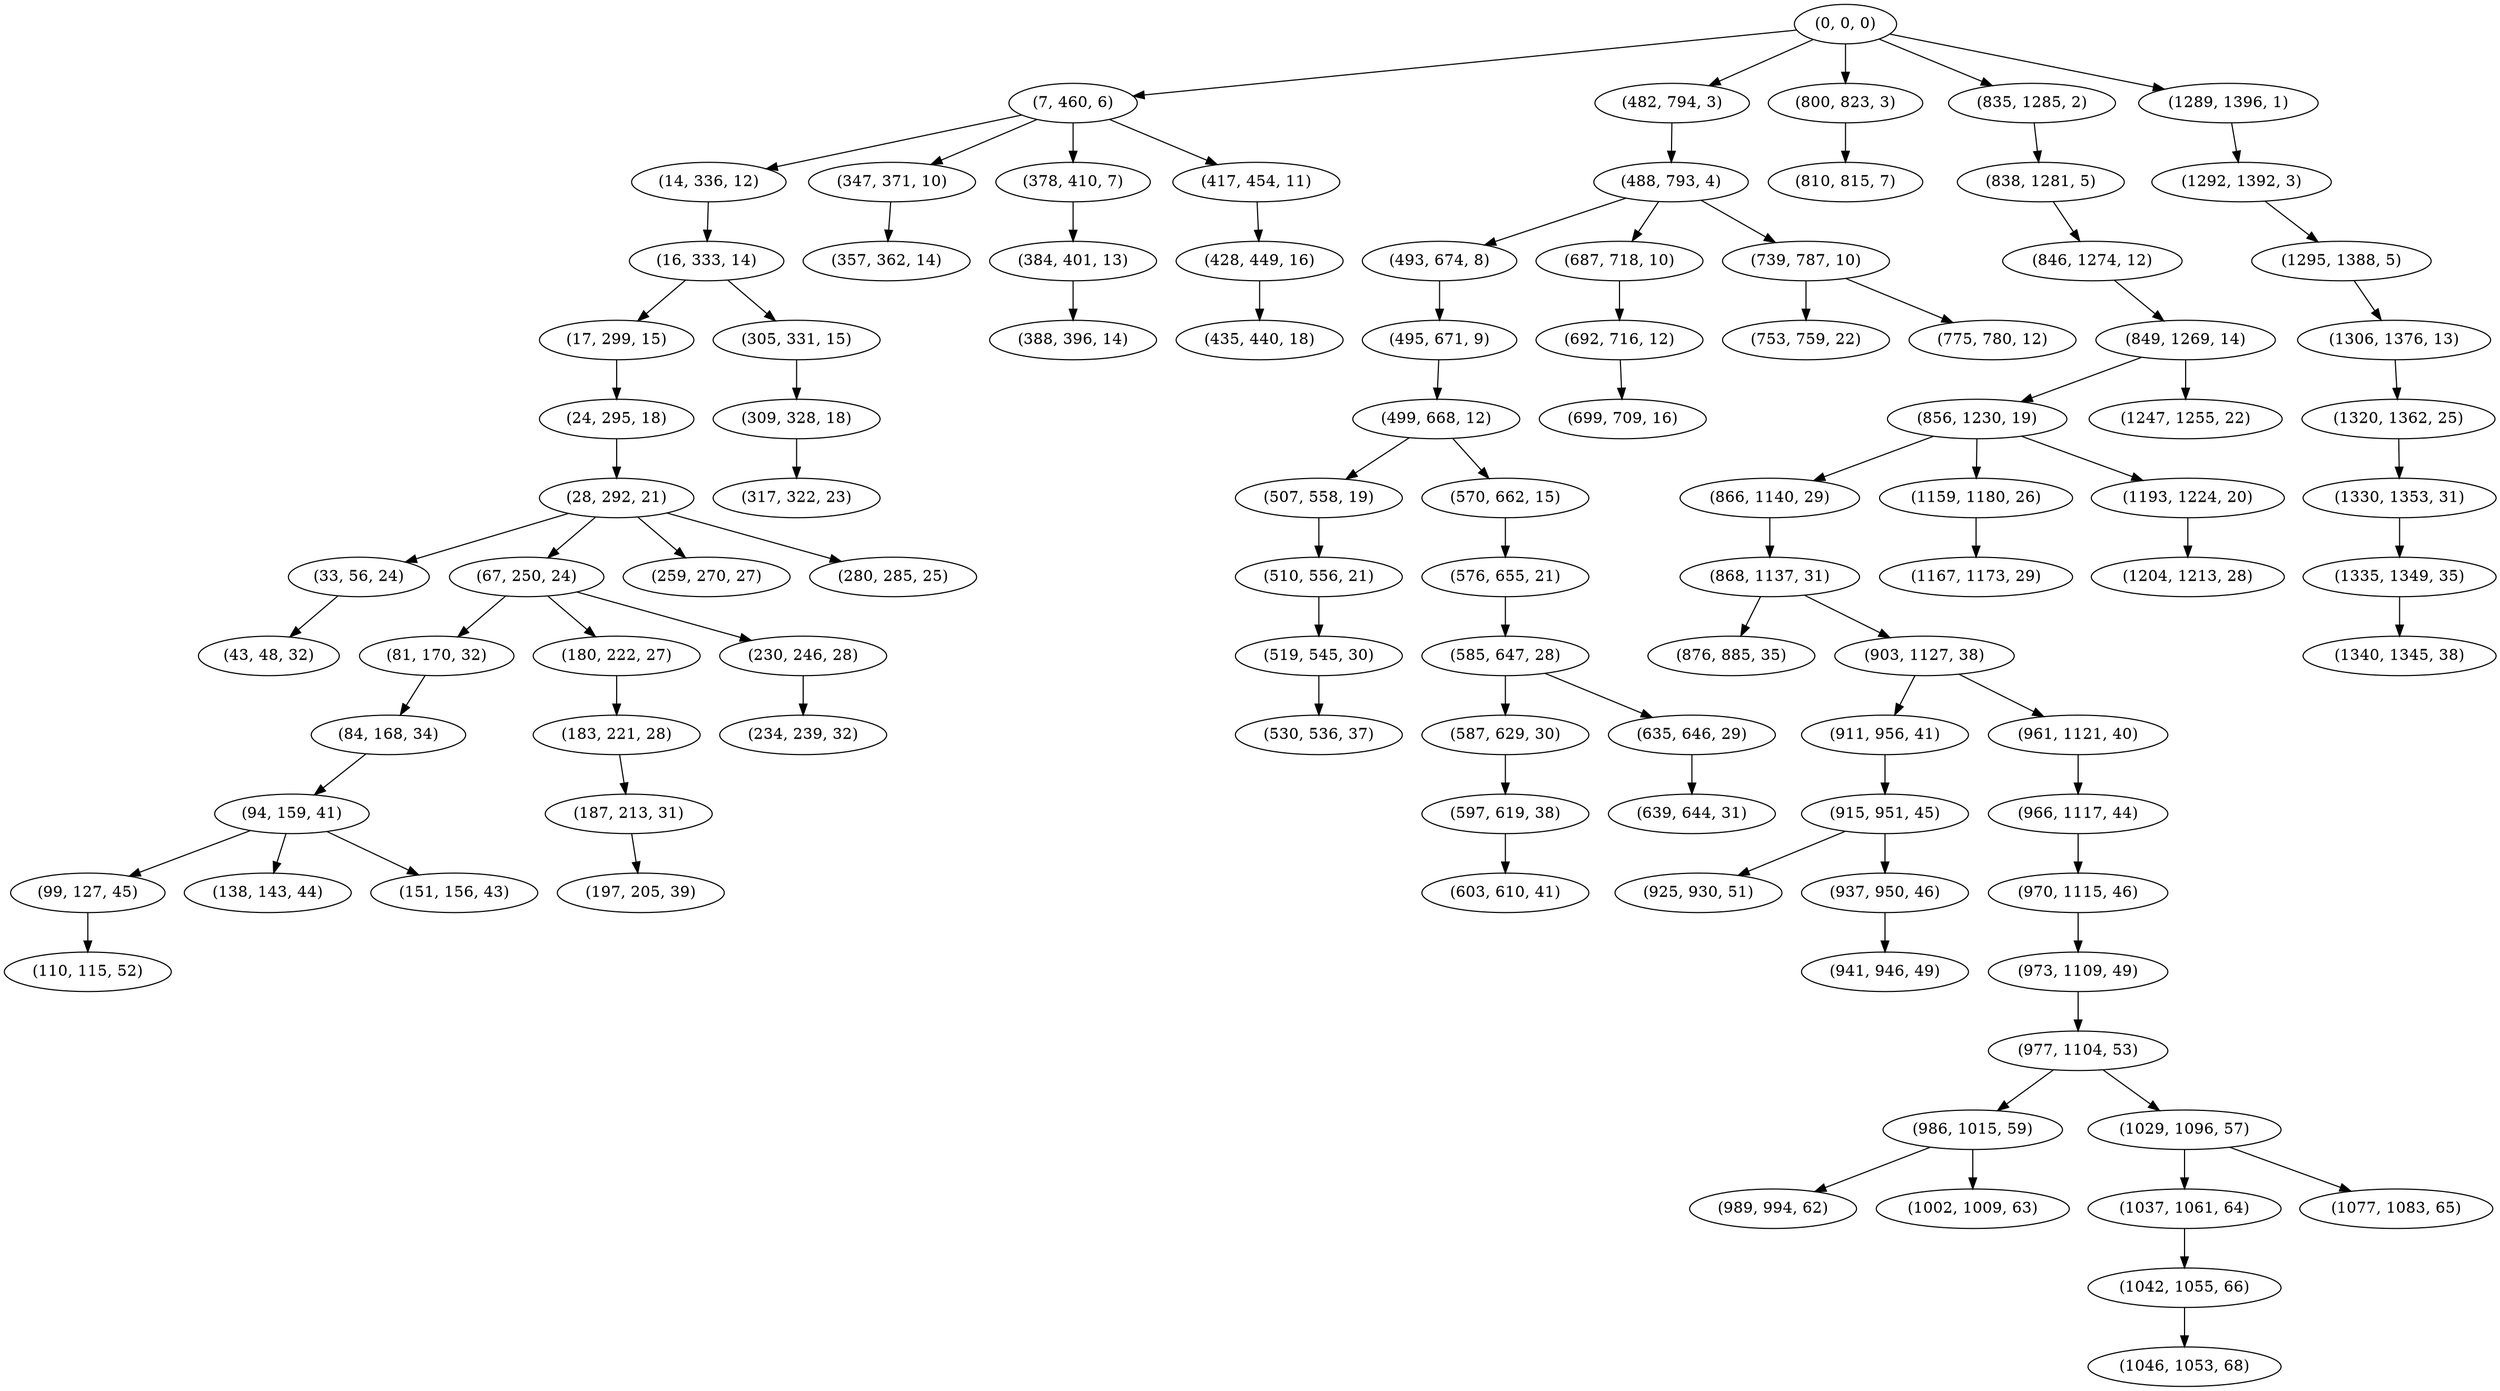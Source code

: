 digraph tree {
    "(0, 0, 0)";
    "(7, 460, 6)";
    "(14, 336, 12)";
    "(16, 333, 14)";
    "(17, 299, 15)";
    "(24, 295, 18)";
    "(28, 292, 21)";
    "(33, 56, 24)";
    "(43, 48, 32)";
    "(67, 250, 24)";
    "(81, 170, 32)";
    "(84, 168, 34)";
    "(94, 159, 41)";
    "(99, 127, 45)";
    "(110, 115, 52)";
    "(138, 143, 44)";
    "(151, 156, 43)";
    "(180, 222, 27)";
    "(183, 221, 28)";
    "(187, 213, 31)";
    "(197, 205, 39)";
    "(230, 246, 28)";
    "(234, 239, 32)";
    "(259, 270, 27)";
    "(280, 285, 25)";
    "(305, 331, 15)";
    "(309, 328, 18)";
    "(317, 322, 23)";
    "(347, 371, 10)";
    "(357, 362, 14)";
    "(378, 410, 7)";
    "(384, 401, 13)";
    "(388, 396, 14)";
    "(417, 454, 11)";
    "(428, 449, 16)";
    "(435, 440, 18)";
    "(482, 794, 3)";
    "(488, 793, 4)";
    "(493, 674, 8)";
    "(495, 671, 9)";
    "(499, 668, 12)";
    "(507, 558, 19)";
    "(510, 556, 21)";
    "(519, 545, 30)";
    "(530, 536, 37)";
    "(570, 662, 15)";
    "(576, 655, 21)";
    "(585, 647, 28)";
    "(587, 629, 30)";
    "(597, 619, 38)";
    "(603, 610, 41)";
    "(635, 646, 29)";
    "(639, 644, 31)";
    "(687, 718, 10)";
    "(692, 716, 12)";
    "(699, 709, 16)";
    "(739, 787, 10)";
    "(753, 759, 22)";
    "(775, 780, 12)";
    "(800, 823, 3)";
    "(810, 815, 7)";
    "(835, 1285, 2)";
    "(838, 1281, 5)";
    "(846, 1274, 12)";
    "(849, 1269, 14)";
    "(856, 1230, 19)";
    "(866, 1140, 29)";
    "(868, 1137, 31)";
    "(876, 885, 35)";
    "(903, 1127, 38)";
    "(911, 956, 41)";
    "(915, 951, 45)";
    "(925, 930, 51)";
    "(937, 950, 46)";
    "(941, 946, 49)";
    "(961, 1121, 40)";
    "(966, 1117, 44)";
    "(970, 1115, 46)";
    "(973, 1109, 49)";
    "(977, 1104, 53)";
    "(986, 1015, 59)";
    "(989, 994, 62)";
    "(1002, 1009, 63)";
    "(1029, 1096, 57)";
    "(1037, 1061, 64)";
    "(1042, 1055, 66)";
    "(1046, 1053, 68)";
    "(1077, 1083, 65)";
    "(1159, 1180, 26)";
    "(1167, 1173, 29)";
    "(1193, 1224, 20)";
    "(1204, 1213, 28)";
    "(1247, 1255, 22)";
    "(1289, 1396, 1)";
    "(1292, 1392, 3)";
    "(1295, 1388, 5)";
    "(1306, 1376, 13)";
    "(1320, 1362, 25)";
    "(1330, 1353, 31)";
    "(1335, 1349, 35)";
    "(1340, 1345, 38)";
    "(0, 0, 0)" -> "(7, 460, 6)";
    "(0, 0, 0)" -> "(482, 794, 3)";
    "(0, 0, 0)" -> "(800, 823, 3)";
    "(0, 0, 0)" -> "(835, 1285, 2)";
    "(0, 0, 0)" -> "(1289, 1396, 1)";
    "(7, 460, 6)" -> "(14, 336, 12)";
    "(7, 460, 6)" -> "(347, 371, 10)";
    "(7, 460, 6)" -> "(378, 410, 7)";
    "(7, 460, 6)" -> "(417, 454, 11)";
    "(14, 336, 12)" -> "(16, 333, 14)";
    "(16, 333, 14)" -> "(17, 299, 15)";
    "(16, 333, 14)" -> "(305, 331, 15)";
    "(17, 299, 15)" -> "(24, 295, 18)";
    "(24, 295, 18)" -> "(28, 292, 21)";
    "(28, 292, 21)" -> "(33, 56, 24)";
    "(28, 292, 21)" -> "(67, 250, 24)";
    "(28, 292, 21)" -> "(259, 270, 27)";
    "(28, 292, 21)" -> "(280, 285, 25)";
    "(33, 56, 24)" -> "(43, 48, 32)";
    "(67, 250, 24)" -> "(81, 170, 32)";
    "(67, 250, 24)" -> "(180, 222, 27)";
    "(67, 250, 24)" -> "(230, 246, 28)";
    "(81, 170, 32)" -> "(84, 168, 34)";
    "(84, 168, 34)" -> "(94, 159, 41)";
    "(94, 159, 41)" -> "(99, 127, 45)";
    "(94, 159, 41)" -> "(138, 143, 44)";
    "(94, 159, 41)" -> "(151, 156, 43)";
    "(99, 127, 45)" -> "(110, 115, 52)";
    "(180, 222, 27)" -> "(183, 221, 28)";
    "(183, 221, 28)" -> "(187, 213, 31)";
    "(187, 213, 31)" -> "(197, 205, 39)";
    "(230, 246, 28)" -> "(234, 239, 32)";
    "(305, 331, 15)" -> "(309, 328, 18)";
    "(309, 328, 18)" -> "(317, 322, 23)";
    "(347, 371, 10)" -> "(357, 362, 14)";
    "(378, 410, 7)" -> "(384, 401, 13)";
    "(384, 401, 13)" -> "(388, 396, 14)";
    "(417, 454, 11)" -> "(428, 449, 16)";
    "(428, 449, 16)" -> "(435, 440, 18)";
    "(482, 794, 3)" -> "(488, 793, 4)";
    "(488, 793, 4)" -> "(493, 674, 8)";
    "(488, 793, 4)" -> "(687, 718, 10)";
    "(488, 793, 4)" -> "(739, 787, 10)";
    "(493, 674, 8)" -> "(495, 671, 9)";
    "(495, 671, 9)" -> "(499, 668, 12)";
    "(499, 668, 12)" -> "(507, 558, 19)";
    "(499, 668, 12)" -> "(570, 662, 15)";
    "(507, 558, 19)" -> "(510, 556, 21)";
    "(510, 556, 21)" -> "(519, 545, 30)";
    "(519, 545, 30)" -> "(530, 536, 37)";
    "(570, 662, 15)" -> "(576, 655, 21)";
    "(576, 655, 21)" -> "(585, 647, 28)";
    "(585, 647, 28)" -> "(587, 629, 30)";
    "(585, 647, 28)" -> "(635, 646, 29)";
    "(587, 629, 30)" -> "(597, 619, 38)";
    "(597, 619, 38)" -> "(603, 610, 41)";
    "(635, 646, 29)" -> "(639, 644, 31)";
    "(687, 718, 10)" -> "(692, 716, 12)";
    "(692, 716, 12)" -> "(699, 709, 16)";
    "(739, 787, 10)" -> "(753, 759, 22)";
    "(739, 787, 10)" -> "(775, 780, 12)";
    "(800, 823, 3)" -> "(810, 815, 7)";
    "(835, 1285, 2)" -> "(838, 1281, 5)";
    "(838, 1281, 5)" -> "(846, 1274, 12)";
    "(846, 1274, 12)" -> "(849, 1269, 14)";
    "(849, 1269, 14)" -> "(856, 1230, 19)";
    "(849, 1269, 14)" -> "(1247, 1255, 22)";
    "(856, 1230, 19)" -> "(866, 1140, 29)";
    "(856, 1230, 19)" -> "(1159, 1180, 26)";
    "(856, 1230, 19)" -> "(1193, 1224, 20)";
    "(866, 1140, 29)" -> "(868, 1137, 31)";
    "(868, 1137, 31)" -> "(876, 885, 35)";
    "(868, 1137, 31)" -> "(903, 1127, 38)";
    "(903, 1127, 38)" -> "(911, 956, 41)";
    "(903, 1127, 38)" -> "(961, 1121, 40)";
    "(911, 956, 41)" -> "(915, 951, 45)";
    "(915, 951, 45)" -> "(925, 930, 51)";
    "(915, 951, 45)" -> "(937, 950, 46)";
    "(937, 950, 46)" -> "(941, 946, 49)";
    "(961, 1121, 40)" -> "(966, 1117, 44)";
    "(966, 1117, 44)" -> "(970, 1115, 46)";
    "(970, 1115, 46)" -> "(973, 1109, 49)";
    "(973, 1109, 49)" -> "(977, 1104, 53)";
    "(977, 1104, 53)" -> "(986, 1015, 59)";
    "(977, 1104, 53)" -> "(1029, 1096, 57)";
    "(986, 1015, 59)" -> "(989, 994, 62)";
    "(986, 1015, 59)" -> "(1002, 1009, 63)";
    "(1029, 1096, 57)" -> "(1037, 1061, 64)";
    "(1029, 1096, 57)" -> "(1077, 1083, 65)";
    "(1037, 1061, 64)" -> "(1042, 1055, 66)";
    "(1042, 1055, 66)" -> "(1046, 1053, 68)";
    "(1159, 1180, 26)" -> "(1167, 1173, 29)";
    "(1193, 1224, 20)" -> "(1204, 1213, 28)";
    "(1289, 1396, 1)" -> "(1292, 1392, 3)";
    "(1292, 1392, 3)" -> "(1295, 1388, 5)";
    "(1295, 1388, 5)" -> "(1306, 1376, 13)";
    "(1306, 1376, 13)" -> "(1320, 1362, 25)";
    "(1320, 1362, 25)" -> "(1330, 1353, 31)";
    "(1330, 1353, 31)" -> "(1335, 1349, 35)";
    "(1335, 1349, 35)" -> "(1340, 1345, 38)";
}
